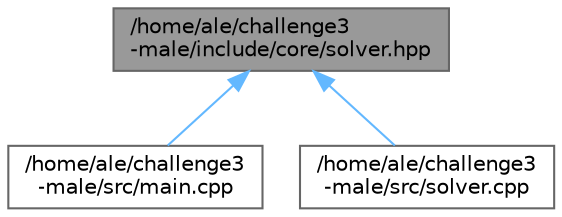 digraph "/home/ale/challenge3-male/include/core/solver.hpp"
{
 // LATEX_PDF_SIZE
  bgcolor="transparent";
  edge [fontname=Helvetica,fontsize=10,labelfontname=Helvetica,labelfontsize=10];
  node [fontname=Helvetica,fontsize=10,shape=box,height=0.2,width=0.4];
  Node1 [id="Node000001",label="/home/ale/challenge3\l-male/include/core/solver.hpp",height=0.2,width=0.4,color="gray40", fillcolor="grey60", style="filled", fontcolor="black",tooltip="Header file for the Solver class that implements various numerical methods for solving the Laplace eq..."];
  Node1 -> Node2 [id="edge1_Node000001_Node000002",dir="back",color="steelblue1",style="solid",tooltip=" "];
  Node2 [id="Node000002",label="/home/ale/challenge3\l-male/src/main.cpp",height=0.2,width=0.4,color="grey40", fillcolor="white", style="filled",URL="$main_8cpp.html",tooltip="Main driver program for parallel Jacobi solver performance testing and analysis."];
  Node1 -> Node3 [id="edge2_Node000001_Node000003",dir="back",color="steelblue1",style="solid",tooltip=" "];
  Node3 [id="Node000003",label="/home/ale/challenge3\l-male/src/solver.cpp",height=0.2,width=0.4,color="grey40", fillcolor="white", style="filled",URL="$solver_8cpp.html",tooltip="This file contains the implementation of the Solver class."];
}
